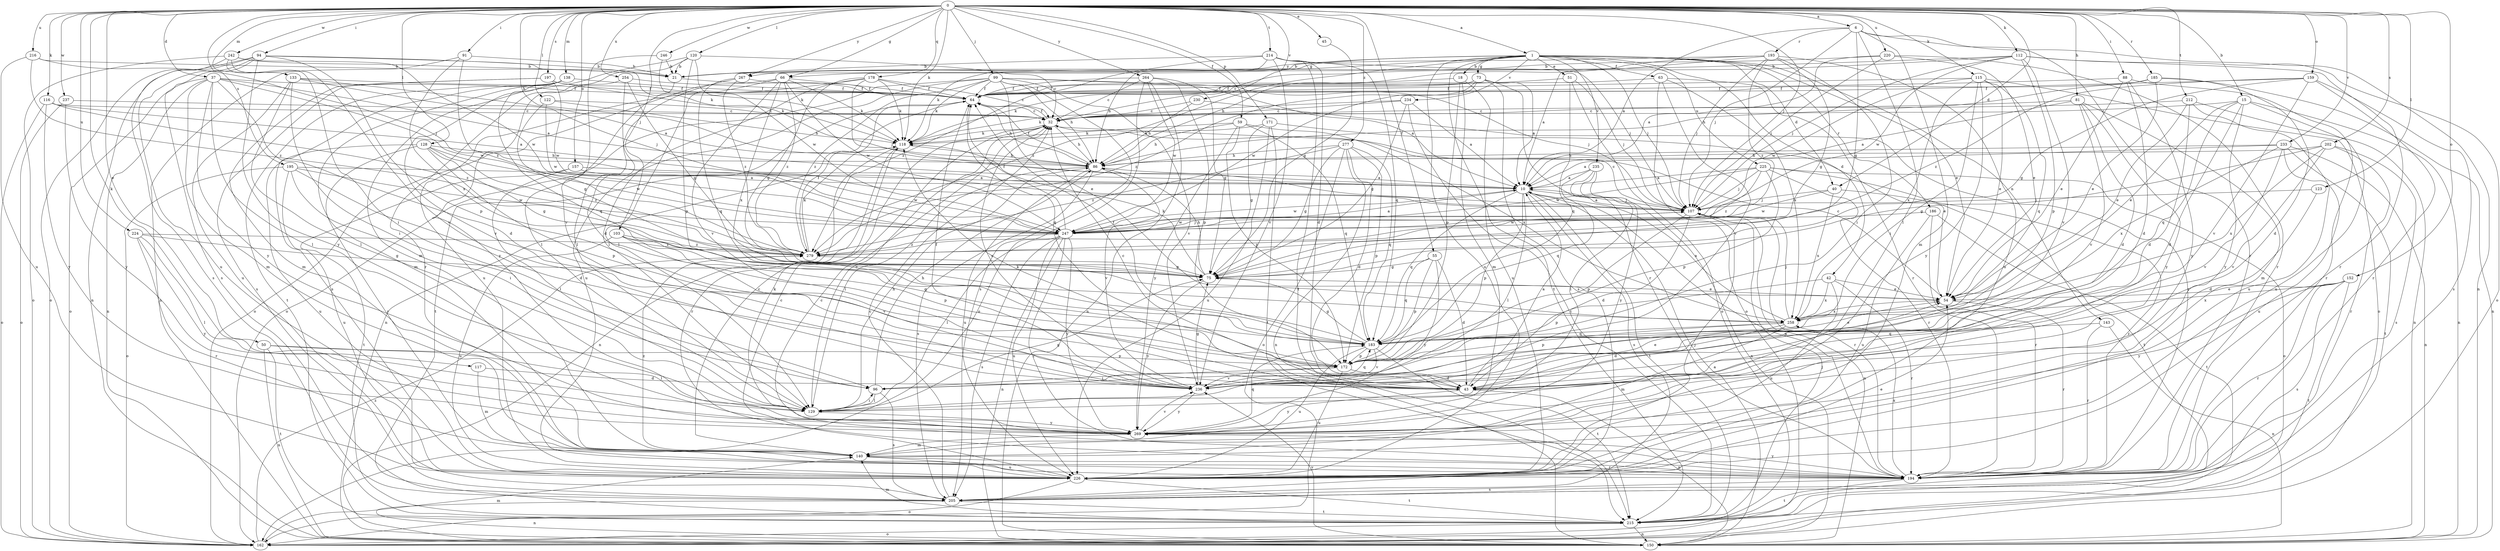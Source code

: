 strict digraph  {
0;
1;
6;
10;
15;
18;
21;
32;
37;
40;
42;
43;
45;
50;
51;
54;
55;
59;
63;
64;
66;
73;
75;
81;
86;
88;
91;
94;
96;
99;
103;
107;
112;
115;
116;
117;
118;
120;
122;
123;
128;
129;
133;
138;
140;
143;
150;
152;
157;
159;
162;
171;
172;
178;
183;
185;
186;
193;
194;
195;
197;
202;
205;
212;
214;
215;
216;
220;
224;
225;
226;
230;
233;
234;
235;
236;
237;
242;
246;
247;
254;
258;
264;
267;
269;
277;
279;
0 -> 1  [label=a];
0 -> 6  [label=a];
0 -> 15  [label=b];
0 -> 37  [label=d];
0 -> 40  [label=d];
0 -> 45  [label=e];
0 -> 50  [label=e];
0 -> 55  [label=f];
0 -> 59  [label=f];
0 -> 66  [label=g];
0 -> 81  [label=h];
0 -> 86  [label=h];
0 -> 88  [label=i];
0 -> 91  [label=i];
0 -> 94  [label=i];
0 -> 99  [label=j];
0 -> 103  [label=j];
0 -> 107  [label=j];
0 -> 112  [label=k];
0 -> 115  [label=k];
0 -> 116  [label=k];
0 -> 117  [label=k];
0 -> 118  [label=k];
0 -> 120  [label=l];
0 -> 122  [label=l];
0 -> 123  [label=l];
0 -> 128  [label=l];
0 -> 133  [label=m];
0 -> 138  [label=m];
0 -> 152  [label=o];
0 -> 157  [label=o];
0 -> 159  [label=o];
0 -> 171  [label=p];
0 -> 178  [label=q];
0 -> 185  [label=r];
0 -> 195  [label=s];
0 -> 197  [label=s];
0 -> 202  [label=s];
0 -> 212  [label=t];
0 -> 214  [label=t];
0 -> 216  [label=u];
0 -> 220  [label=u];
0 -> 224  [label=u];
0 -> 230  [label=v];
0 -> 233  [label=v];
0 -> 237  [label=w];
0 -> 242  [label=w];
0 -> 246  [label=w];
0 -> 254  [label=x];
0 -> 264  [label=y];
0 -> 267  [label=y];
0 -> 277  [label=z];
1 -> 18  [label=b];
1 -> 40  [label=d];
1 -> 42  [label=d];
1 -> 51  [label=e];
1 -> 54  [label=e];
1 -> 63  [label=f];
1 -> 66  [label=g];
1 -> 73  [label=g];
1 -> 107  [label=j];
1 -> 118  [label=k];
1 -> 143  [label=n];
1 -> 186  [label=r];
1 -> 215  [label=t];
1 -> 225  [label=u];
1 -> 226  [label=u];
1 -> 234  [label=v];
1 -> 235  [label=v];
1 -> 267  [label=y];
1 -> 279  [label=z];
6 -> 10  [label=a];
6 -> 75  [label=g];
6 -> 107  [label=j];
6 -> 129  [label=l];
6 -> 140  [label=m];
6 -> 150  [label=n];
6 -> 193  [label=r];
6 -> 194  [label=r];
10 -> 107  [label=j];
10 -> 129  [label=l];
10 -> 172  [label=p];
10 -> 183  [label=q];
10 -> 205  [label=s];
10 -> 215  [label=t];
10 -> 247  [label=w];
15 -> 32  [label=c];
15 -> 43  [label=d];
15 -> 54  [label=e];
15 -> 150  [label=n];
15 -> 183  [label=q];
15 -> 226  [label=u];
15 -> 269  [label=y];
18 -> 64  [label=f];
18 -> 140  [label=m];
18 -> 172  [label=p];
18 -> 226  [label=u];
21 -> 64  [label=f];
21 -> 129  [label=l];
32 -> 64  [label=f];
32 -> 86  [label=h];
32 -> 118  [label=k];
37 -> 10  [label=a];
37 -> 43  [label=d];
37 -> 64  [label=f];
37 -> 129  [label=l];
37 -> 140  [label=m];
37 -> 150  [label=n];
37 -> 162  [label=o];
37 -> 247  [label=w];
37 -> 269  [label=y];
40 -> 107  [label=j];
40 -> 194  [label=r];
40 -> 247  [label=w];
40 -> 258  [label=x];
42 -> 54  [label=e];
42 -> 172  [label=p];
42 -> 194  [label=r];
42 -> 226  [label=u];
42 -> 258  [label=x];
43 -> 10  [label=a];
43 -> 32  [label=c];
43 -> 118  [label=k];
43 -> 150  [label=n];
43 -> 269  [label=y];
45 -> 75  [label=g];
50 -> 129  [label=l];
50 -> 150  [label=n];
50 -> 172  [label=p];
50 -> 215  [label=t];
51 -> 64  [label=f];
51 -> 107  [label=j];
51 -> 162  [label=o];
51 -> 183  [label=q];
54 -> 32  [label=c];
54 -> 194  [label=r];
54 -> 258  [label=x];
55 -> 43  [label=d];
55 -> 75  [label=g];
55 -> 172  [label=p];
55 -> 183  [label=q];
55 -> 269  [label=y];
59 -> 86  [label=h];
59 -> 118  [label=k];
59 -> 172  [label=p];
59 -> 183  [label=q];
59 -> 258  [label=x];
59 -> 269  [label=y];
63 -> 64  [label=f];
63 -> 162  [label=o];
63 -> 194  [label=r];
63 -> 236  [label=v];
63 -> 258  [label=x];
64 -> 32  [label=c];
64 -> 86  [label=h];
64 -> 150  [label=n];
64 -> 183  [label=q];
64 -> 215  [label=t];
66 -> 64  [label=f];
66 -> 118  [label=k];
66 -> 129  [label=l];
66 -> 162  [label=o];
66 -> 236  [label=v];
66 -> 247  [label=w];
66 -> 258  [label=x];
66 -> 279  [label=z];
73 -> 10  [label=a];
73 -> 64  [label=f];
73 -> 118  [label=k];
73 -> 194  [label=r];
73 -> 205  [label=s];
73 -> 247  [label=w];
73 -> 279  [label=z];
75 -> 54  [label=e];
75 -> 86  [label=h];
75 -> 118  [label=k];
75 -> 269  [label=y];
81 -> 10  [label=a];
81 -> 32  [label=c];
81 -> 43  [label=d];
81 -> 140  [label=m];
81 -> 236  [label=v];
81 -> 269  [label=y];
86 -> 10  [label=a];
86 -> 64  [label=f];
86 -> 129  [label=l];
86 -> 205  [label=s];
86 -> 226  [label=u];
86 -> 236  [label=v];
88 -> 43  [label=d];
88 -> 54  [label=e];
88 -> 64  [label=f];
88 -> 194  [label=r];
88 -> 269  [label=y];
91 -> 21  [label=b];
91 -> 150  [label=n];
91 -> 258  [label=x];
91 -> 279  [label=z];
94 -> 21  [label=b];
94 -> 118  [label=k];
94 -> 150  [label=n];
94 -> 162  [label=o];
94 -> 172  [label=p];
94 -> 205  [label=s];
94 -> 226  [label=u];
94 -> 269  [label=y];
96 -> 86  [label=h];
96 -> 129  [label=l];
96 -> 205  [label=s];
99 -> 10  [label=a];
99 -> 54  [label=e];
99 -> 64  [label=f];
99 -> 86  [label=h];
99 -> 107  [label=j];
99 -> 118  [label=k];
99 -> 162  [label=o];
99 -> 205  [label=s];
99 -> 226  [label=u];
99 -> 236  [label=v];
99 -> 279  [label=z];
103 -> 172  [label=p];
103 -> 183  [label=q];
103 -> 226  [label=u];
103 -> 236  [label=v];
103 -> 279  [label=z];
107 -> 10  [label=a];
107 -> 32  [label=c];
107 -> 43  [label=d];
107 -> 150  [label=n];
107 -> 172  [label=p];
107 -> 194  [label=r];
107 -> 247  [label=w];
112 -> 21  [label=b];
112 -> 32  [label=c];
112 -> 107  [label=j];
112 -> 162  [label=o];
112 -> 172  [label=p];
112 -> 194  [label=r];
112 -> 236  [label=v];
112 -> 247  [label=w];
115 -> 54  [label=e];
115 -> 64  [label=f];
115 -> 96  [label=i];
115 -> 162  [label=o];
115 -> 183  [label=q];
115 -> 247  [label=w];
115 -> 258  [label=x];
115 -> 269  [label=y];
116 -> 10  [label=a];
116 -> 32  [label=c];
116 -> 162  [label=o];
116 -> 269  [label=y];
116 -> 279  [label=z];
117 -> 43  [label=d];
117 -> 140  [label=m];
118 -> 86  [label=h];
118 -> 150  [label=n];
118 -> 194  [label=r];
120 -> 21  [label=b];
120 -> 32  [label=c];
120 -> 140  [label=m];
120 -> 172  [label=p];
120 -> 194  [label=r];
120 -> 247  [label=w];
122 -> 32  [label=c];
122 -> 75  [label=g];
122 -> 86  [label=h];
122 -> 247  [label=w];
123 -> 43  [label=d];
123 -> 107  [label=j];
128 -> 75  [label=g];
128 -> 86  [label=h];
128 -> 172  [label=p];
128 -> 194  [label=r];
128 -> 226  [label=u];
128 -> 247  [label=w];
128 -> 279  [label=z];
129 -> 32  [label=c];
129 -> 75  [label=g];
129 -> 86  [label=h];
129 -> 96  [label=i];
129 -> 269  [label=y];
133 -> 10  [label=a];
133 -> 64  [label=f];
133 -> 96  [label=i];
133 -> 107  [label=j];
133 -> 129  [label=l];
133 -> 226  [label=u];
138 -> 64  [label=f];
138 -> 140  [label=m];
138 -> 183  [label=q];
138 -> 205  [label=s];
138 -> 215  [label=t];
138 -> 236  [label=v];
140 -> 32  [label=c];
140 -> 194  [label=r];
140 -> 226  [label=u];
140 -> 279  [label=z];
143 -> 150  [label=n];
143 -> 183  [label=q];
143 -> 194  [label=r];
150 -> 10  [label=a];
150 -> 236  [label=v];
152 -> 54  [label=e];
152 -> 194  [label=r];
152 -> 205  [label=s];
152 -> 215  [label=t];
152 -> 258  [label=x];
152 -> 269  [label=y];
157 -> 10  [label=a];
157 -> 129  [label=l];
157 -> 215  [label=t];
157 -> 247  [label=w];
159 -> 64  [label=f];
159 -> 75  [label=g];
159 -> 194  [label=r];
159 -> 205  [label=s];
159 -> 236  [label=v];
159 -> 279  [label=z];
162 -> 140  [label=m];
162 -> 279  [label=z];
171 -> 54  [label=e];
171 -> 75  [label=g];
171 -> 118  [label=k];
171 -> 215  [label=t];
171 -> 226  [label=u];
172 -> 43  [label=d];
172 -> 96  [label=i];
172 -> 226  [label=u];
172 -> 236  [label=v];
178 -> 32  [label=c];
178 -> 64  [label=f];
178 -> 75  [label=g];
178 -> 107  [label=j];
178 -> 118  [label=k];
178 -> 129  [label=l];
178 -> 226  [label=u];
183 -> 54  [label=e];
183 -> 64  [label=f];
183 -> 75  [label=g];
183 -> 172  [label=p];
183 -> 215  [label=t];
183 -> 226  [label=u];
183 -> 236  [label=v];
185 -> 43  [label=d];
185 -> 54  [label=e];
185 -> 64  [label=f];
185 -> 86  [label=h];
185 -> 150  [label=n];
186 -> 194  [label=r];
186 -> 215  [label=t];
186 -> 226  [label=u];
186 -> 247  [label=w];
193 -> 10  [label=a];
193 -> 21  [label=b];
193 -> 75  [label=g];
193 -> 86  [label=h];
193 -> 96  [label=i];
193 -> 107  [label=j];
193 -> 226  [label=u];
193 -> 279  [label=z];
194 -> 10  [label=a];
194 -> 32  [label=c];
194 -> 205  [label=s];
194 -> 215  [label=t];
194 -> 258  [label=x];
194 -> 269  [label=y];
195 -> 10  [label=a];
195 -> 43  [label=d];
195 -> 96  [label=i];
195 -> 162  [label=o];
195 -> 226  [label=u];
195 -> 247  [label=w];
197 -> 64  [label=f];
197 -> 118  [label=k];
197 -> 140  [label=m];
197 -> 205  [label=s];
197 -> 247  [label=w];
202 -> 75  [label=g];
202 -> 86  [label=h];
202 -> 194  [label=r];
202 -> 205  [label=s];
202 -> 236  [label=v];
202 -> 258  [label=x];
205 -> 32  [label=c];
205 -> 150  [label=n];
205 -> 215  [label=t];
212 -> 32  [label=c];
212 -> 43  [label=d];
212 -> 54  [label=e];
212 -> 150  [label=n];
212 -> 226  [label=u];
214 -> 21  [label=b];
214 -> 43  [label=d];
214 -> 86  [label=h];
214 -> 107  [label=j];
214 -> 183  [label=q];
214 -> 215  [label=t];
214 -> 236  [label=v];
214 -> 279  [label=z];
215 -> 107  [label=j];
215 -> 140  [label=m];
215 -> 150  [label=n];
215 -> 162  [label=o];
216 -> 21  [label=b];
216 -> 107  [label=j];
216 -> 226  [label=u];
216 -> 279  [label=z];
220 -> 10  [label=a];
220 -> 21  [label=b];
220 -> 54  [label=e];
220 -> 107  [label=j];
220 -> 194  [label=r];
224 -> 75  [label=g];
224 -> 129  [label=l];
224 -> 194  [label=r];
224 -> 269  [label=y];
224 -> 279  [label=z];
225 -> 10  [label=a];
225 -> 107  [label=j];
225 -> 162  [label=o];
225 -> 172  [label=p];
225 -> 194  [label=r];
225 -> 215  [label=t];
225 -> 247  [label=w];
225 -> 279  [label=z];
226 -> 32  [label=c];
226 -> 54  [label=e];
226 -> 107  [label=j];
226 -> 162  [label=o];
226 -> 215  [label=t];
230 -> 32  [label=c];
230 -> 86  [label=h];
230 -> 194  [label=r];
233 -> 10  [label=a];
233 -> 86  [label=h];
233 -> 150  [label=n];
233 -> 215  [label=t];
233 -> 226  [label=u];
233 -> 236  [label=v];
233 -> 258  [label=x];
234 -> 10  [label=a];
234 -> 32  [label=c];
234 -> 75  [label=g];
234 -> 118  [label=k];
234 -> 215  [label=t];
235 -> 10  [label=a];
235 -> 129  [label=l];
235 -> 150  [label=n];
235 -> 183  [label=q];
235 -> 269  [label=y];
236 -> 32  [label=c];
236 -> 54  [label=e];
236 -> 64  [label=f];
236 -> 75  [label=g];
236 -> 183  [label=q];
236 -> 269  [label=y];
237 -> 32  [label=c];
237 -> 162  [label=o];
237 -> 269  [label=y];
242 -> 21  [label=b];
242 -> 96  [label=i];
242 -> 162  [label=o];
242 -> 205  [label=s];
242 -> 236  [label=v];
242 -> 247  [label=w];
246 -> 21  [label=b];
246 -> 118  [label=k];
246 -> 236  [label=v];
247 -> 10  [label=a];
247 -> 64  [label=f];
247 -> 107  [label=j];
247 -> 129  [label=l];
247 -> 150  [label=n];
247 -> 194  [label=r];
247 -> 205  [label=s];
247 -> 226  [label=u];
247 -> 269  [label=y];
247 -> 279  [label=z];
254 -> 43  [label=d];
254 -> 64  [label=f];
254 -> 75  [label=g];
254 -> 269  [label=y];
258 -> 10  [label=a];
258 -> 43  [label=d];
258 -> 107  [label=j];
258 -> 140  [label=m];
258 -> 172  [label=p];
258 -> 183  [label=q];
264 -> 32  [label=c];
264 -> 64  [label=f];
264 -> 75  [label=g];
264 -> 150  [label=n];
264 -> 162  [label=o];
264 -> 172  [label=p];
264 -> 247  [label=w];
267 -> 64  [label=f];
267 -> 129  [label=l];
267 -> 183  [label=q];
267 -> 279  [label=z];
269 -> 118  [label=k];
269 -> 140  [label=m];
269 -> 183  [label=q];
269 -> 236  [label=v];
277 -> 43  [label=d];
277 -> 75  [label=g];
277 -> 86  [label=h];
277 -> 150  [label=n];
277 -> 162  [label=o];
277 -> 172  [label=p];
277 -> 183  [label=q];
277 -> 279  [label=z];
279 -> 64  [label=f];
279 -> 75  [label=g];
279 -> 118  [label=k];
}
